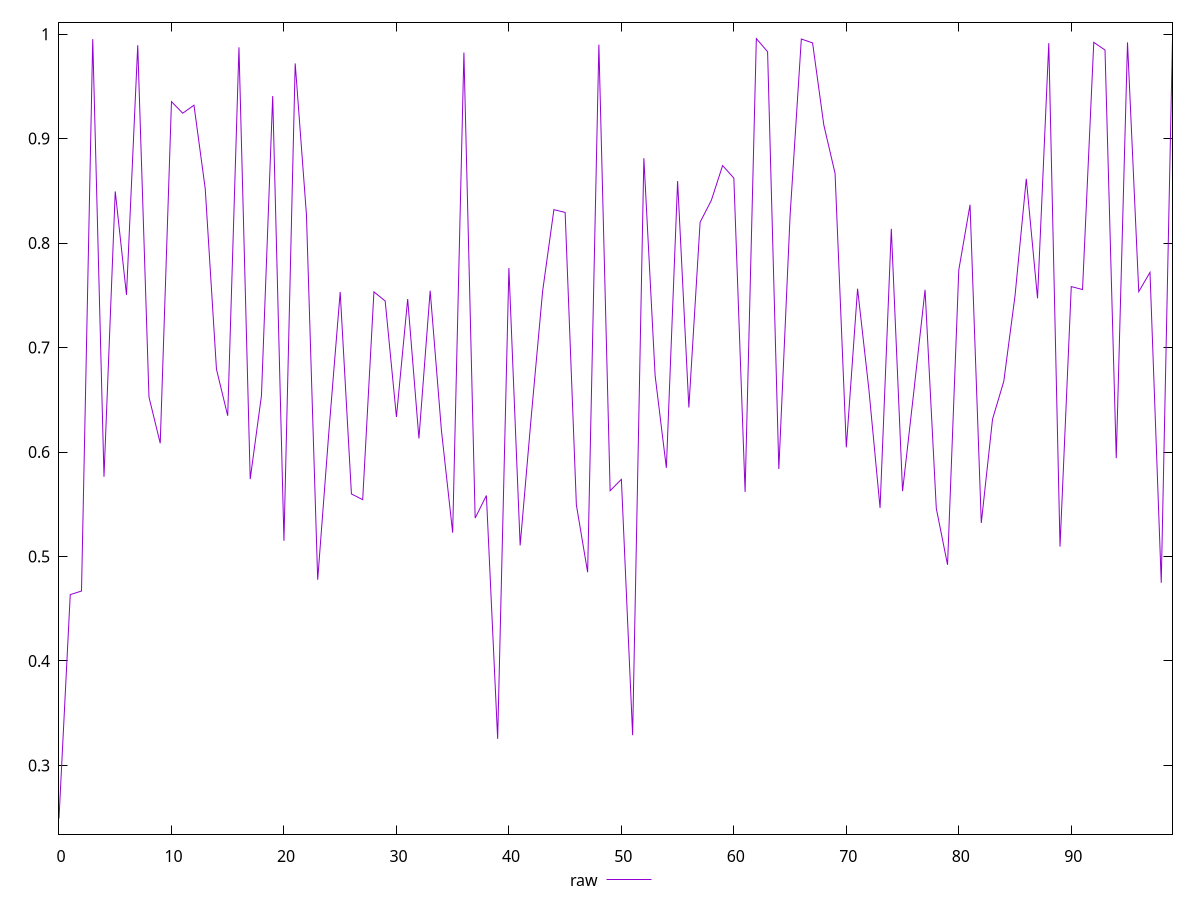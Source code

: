 reset

$raw <<EOF
0 0.24914923492488072
1 0.4635052949797748
2 0.4669032117241045
3 0.9952077649777711
4 0.5762828066781731
5 0.8493997607878732
6 0.7504079503748212
7 0.9893655209392387
8 0.6525643023187913
9 0.6083528991720576
10 0.9353830274754036
11 0.9243246016009731
12 0.9320026560259168
13 0.8521685355912723
14 0.67920876534643
15 0.6346803520013237
16 0.9873758602227503
17 0.5740911979922615
18 0.6539762315081774
19 0.940723353479403
20 0.515002530057176
21 0.9719489890816762
22 0.8271146779977029
23 0.47772697247833507
24 0.6201762436824303
25 0.7532066965240076
26 0.5598496543174606
27 0.5543711891468608
28 0.7532831618063327
29 0.744572597771952
30 0.6335625311261783
31 0.7464311318633285
32 0.6130143776046049
33 0.7544155214052563
34 0.6208005765125688
35 0.5227863712591435
36 0.982389090519786
37 0.5367531955041764
38 0.5583473502765869
39 0.32543454823284584
40 0.7760748596125785
41 0.5105537026292427
42 0.6354463185185177
43 0.7540894734012423
44 0.8319822660947088
45 0.8293373844617387
46 0.5492264565674176
47 0.4849017881017624
48 0.9899821855627724
49 0.5629153341689053
50 0.5738212497411906
51 0.3289107289942976
52 0.8812126337847169
53 0.6731628781159665
54 0.5848366116417294
55 0.8593226329552957
56 0.6426076666513815
57 0.8199560964891698
58 0.840934438340087
59 0.8742151626850321
60 0.8621905749865053
61 0.561812004763355
62 0.9957672219227339
63 0.9831744326246925
64 0.5837350956455556
65 0.8262607075056391
66 0.9953295254518332
67 0.9916251999470951
68 0.9129861452872191
69 0.8666351095049858
70 0.6044601819071843
71 0.7562869210371375
72 0.6604846528222074
73 0.5464578370052092
74 0.8136425267747619
75 0.5625405590660874
76 0.6577358898182133
77 0.755278250185475
78 0.5459590689127901
79 0.49201428044941226
80 0.7743227010282334
81 0.8366663492405157
82 0.5320802606294578
83 0.6314523371198932
84 0.6676815409701271
85 0.7496153179090155
86 0.8615398378965632
87 0.7471309339410714
88 0.991351912898121
89 0.5094515954850302
90 0.7583359193374392
91 0.7555359440664737
92 0.9921698191024545
93 0.984770626850584
94 0.5940920800982543
95 0.9920810794465672
96 0.7535353798666842
97 0.7719546758957747
98 0.47480634002222816
99 0.9963951643549659
EOF

set key outside below
set xrange [0:99]
set yrange [0.23420431633627903:1.0113400829435677]
set trange [0.23420431633627903:1.0113400829435677]
set terminal svg size 640, 500 enhanced background rgb 'white'
set output "reports/report_00027_2021-02-24T12-40-31.850Z/meta/pScore/samples/agenda/raw/values.svg"

plot $raw title "raw" with line

reset
